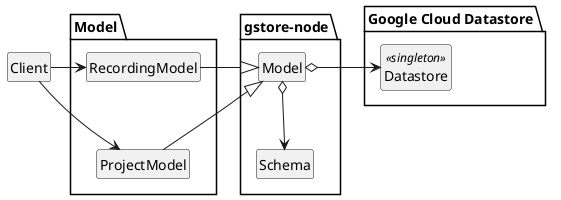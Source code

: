' @file UML del Database
' Data creazione: 2018-04-15
' @version 0.0.1
' @author  Tommaso Sotte

@startuml

' Style
skinparam classAttributeIconSize 0
' skinparam monochrome true
skinparam defaultFontName Arial
skinparam noteFontSize 10
' skinparam linetype ortho
skinparam style strictuml
hide empty members

skinparam note {
	BackgroundColor White
	BorderColor Black
}

' NOTE: È PIÙ UN DIAGRAMMA A PACKAGES CHE CLASSI!
' potrebbe essere utile per visualizzare come si collegano i componenti però

package "Google Cloud Datastore" as GCD {
	class Datastore <<singleton>>
}

package "gstore-node" as GStore {
	class Model
	class Schema

	Model o--> Schema
}

package "Model" as MyModel {
	class ProjectModel
	class RecordingModel

	' class RecordingSchema
	' class ProjectSchema
}

Client -right-> RecordingModel
Client -right-> ProjectModel

' I *Model sono delle istanze specifiche della classe gstore::Model
Model <|-left- RecordingModel
Model <|-- ProjectModel
' E definiscono al loro interno uno schema, anch'esso un istanza di Schema.
' Schema <|.. ProjectSchema
' Schema <|.. RecordingSchema

Model o-right-> Datastore
RecordingModel -[hidden]- ProjectModel
' RecordingModel *-> RecordingSchema
' ProjectModel *-> ProjectSchema

@enduml
